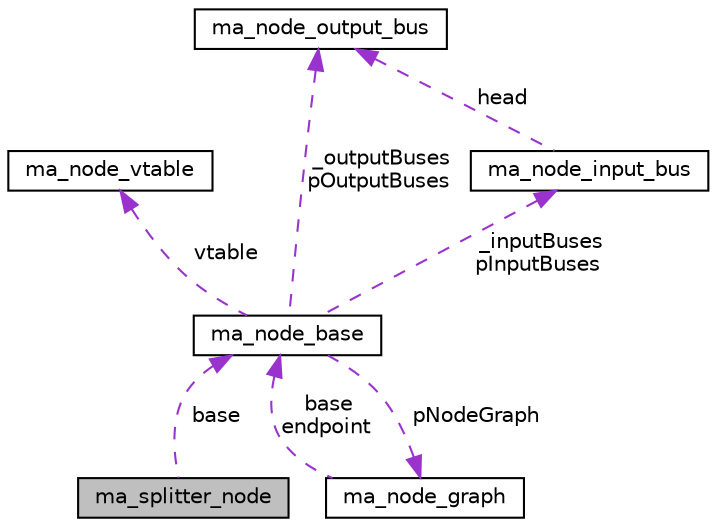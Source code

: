 digraph "ma_splitter_node"
{
 // LATEX_PDF_SIZE
  edge [fontname="Helvetica",fontsize="10",labelfontname="Helvetica",labelfontsize="10"];
  node [fontname="Helvetica",fontsize="10",shape=record];
  Node1 [label="ma_splitter_node",height=0.2,width=0.4,color="black", fillcolor="grey75", style="filled", fontcolor="black",tooltip=" "];
  Node2 -> Node1 [dir="back",color="darkorchid3",fontsize="10",style="dashed",label=" base" ];
  Node2 [label="ma_node_base",height=0.2,width=0.4,color="black", fillcolor="white", style="filled",URL="$structma__node__base.html",tooltip=" "];
  Node3 -> Node2 [dir="back",color="darkorchid3",fontsize="10",style="dashed",label=" vtable" ];
  Node3 [label="ma_node_vtable",height=0.2,width=0.4,color="black", fillcolor="white", style="filled",URL="$structma__node__vtable.html",tooltip=" "];
  Node4 -> Node2 [dir="back",color="darkorchid3",fontsize="10",style="dashed",label=" _inputBuses\npInputBuses" ];
  Node4 [label="ma_node_input_bus",height=0.2,width=0.4,color="black", fillcolor="white", style="filled",URL="$structma__node__input__bus.html",tooltip=" "];
  Node5 -> Node4 [dir="back",color="darkorchid3",fontsize="10",style="dashed",label=" head" ];
  Node5 [label="ma_node_output_bus",height=0.2,width=0.4,color="black", fillcolor="white", style="filled",URL="$structma__node__output__bus.html",tooltip=" "];
  Node5 -> Node2 [dir="back",color="darkorchid3",fontsize="10",style="dashed",label=" _outputBuses\npOutputBuses" ];
  Node6 -> Node2 [dir="back",color="darkorchid3",fontsize="10",style="dashed",label=" pNodeGraph" ];
  Node6 [label="ma_node_graph",height=0.2,width=0.4,color="black", fillcolor="white", style="filled",URL="$structma__node__graph.html",tooltip=" "];
  Node2 -> Node6 [dir="back",color="darkorchid3",fontsize="10",style="dashed",label=" base\nendpoint" ];
}

